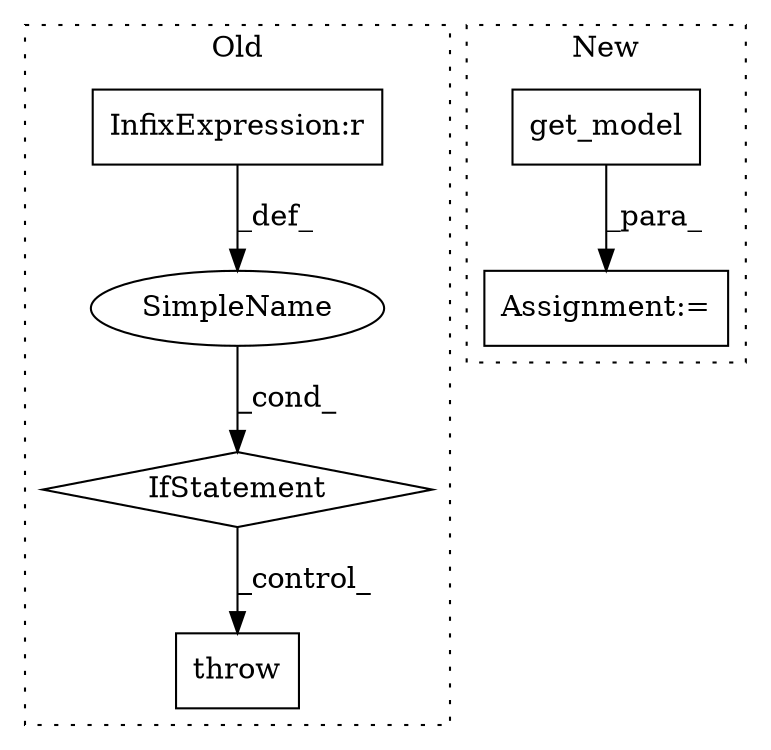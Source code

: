 digraph G {
subgraph cluster0 {
1 [label="IfStatement" a="25" s="446,487" l="4,2" shape="diamond"];
4 [label="InfixExpression:r" a="27" s="477" l="4" shape="box"];
5 [label="SimpleName" a="42" s="" l="" shape="ellipse"];
6 [label="throw" a="53" s="743" l="6" shape="box"];
label = "Old";
style="dotted";
}
subgraph cluster1 {
2 [label="get_model" a="32" s="1058,1095" l="10,1" shape="box"];
3 [label="Assignment:=" a="7" s="1057" l="1" shape="box"];
label = "New";
style="dotted";
}
1 -> 6 [label="_control_"];
2 -> 3 [label="_para_"];
4 -> 5 [label="_def_"];
5 -> 1 [label="_cond_"];
}